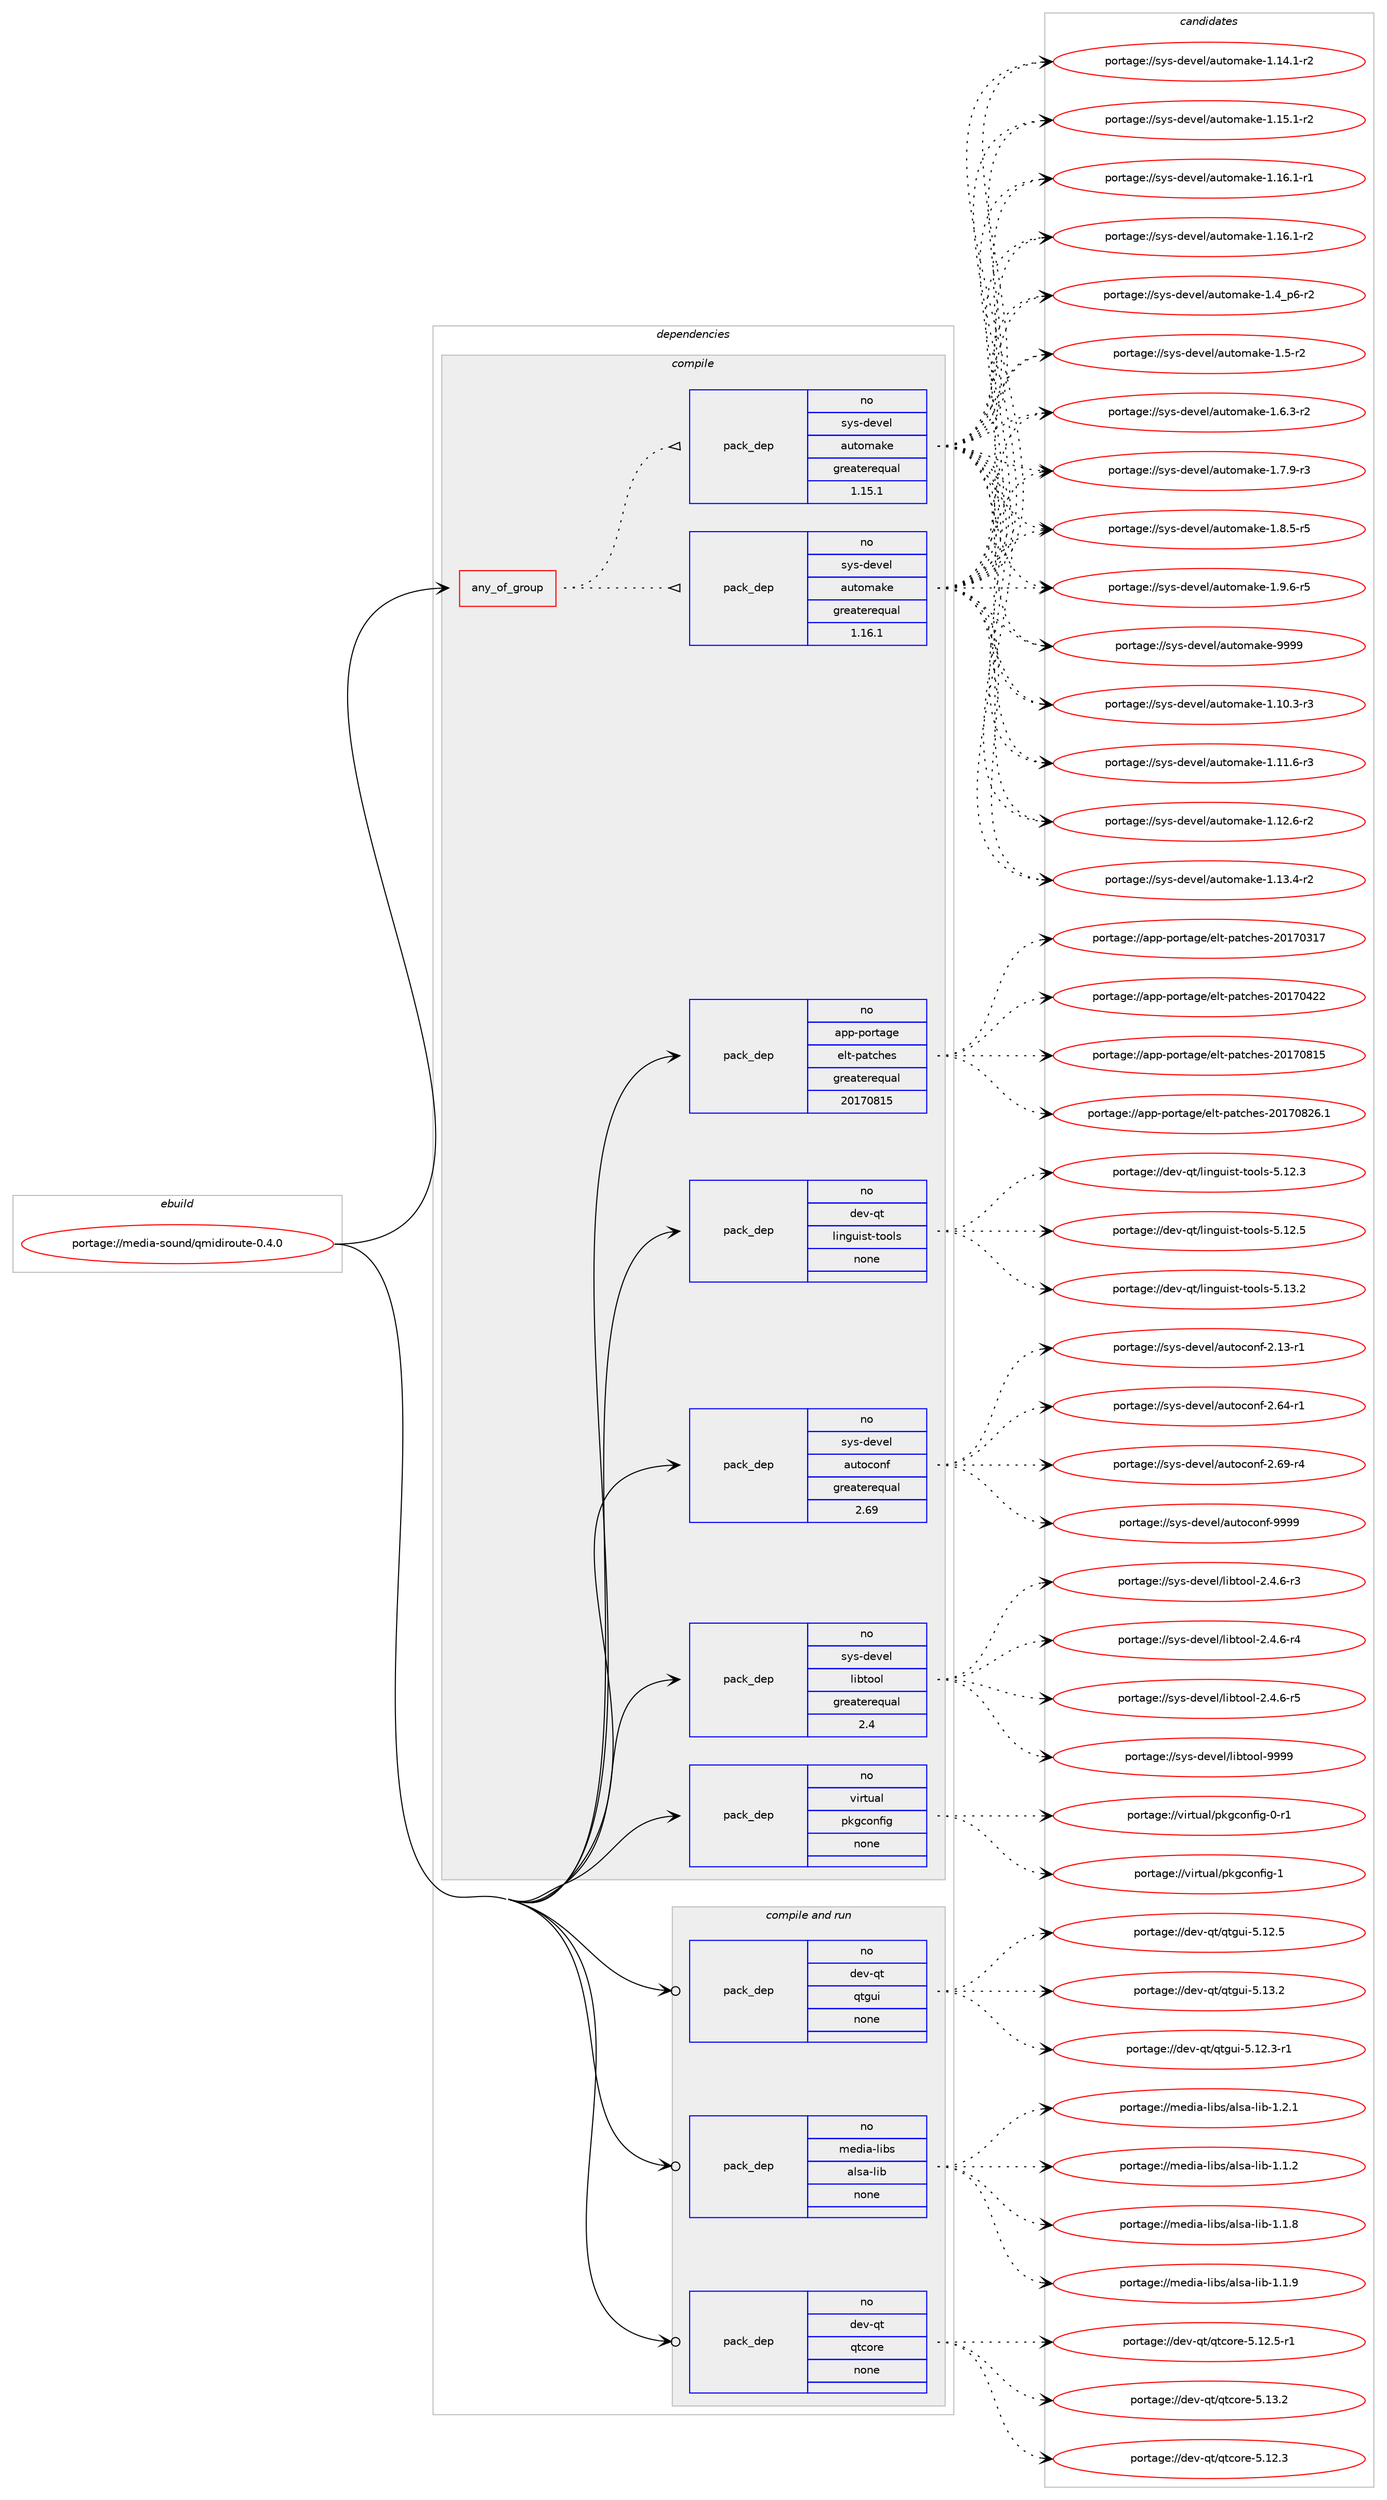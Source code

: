 digraph prolog {

# *************
# Graph options
# *************

newrank=true;
concentrate=true;
compound=true;
graph [rankdir=LR,fontname=Helvetica,fontsize=10,ranksep=1.5];#, ranksep=2.5, nodesep=0.2];
edge  [arrowhead=vee];
node  [fontname=Helvetica,fontsize=10];

# **********
# The ebuild
# **********

subgraph cluster_leftcol {
color=gray;
rank=same;
label=<<i>ebuild</i>>;
id [label="portage://media-sound/qmidiroute-0.4.0", color=red, width=4, href="../media-sound/qmidiroute-0.4.0.svg"];
}

# ****************
# The dependencies
# ****************

subgraph cluster_midcol {
color=gray;
label=<<i>dependencies</i>>;
subgraph cluster_compile {
fillcolor="#eeeeee";
style=filled;
label=<<i>compile</i>>;
subgraph any5370 {
dependency335539 [label=<<TABLE BORDER="0" CELLBORDER="1" CELLSPACING="0" CELLPADDING="4"><TR><TD CELLPADDING="10">any_of_group</TD></TR></TABLE>>, shape=none, color=red];subgraph pack246657 {
dependency335540 [label=<<TABLE BORDER="0" CELLBORDER="1" CELLSPACING="0" CELLPADDING="4" WIDTH="220"><TR><TD ROWSPAN="6" CELLPADDING="30">pack_dep</TD></TR><TR><TD WIDTH="110">no</TD></TR><TR><TD>sys-devel</TD></TR><TR><TD>automake</TD></TR><TR><TD>greaterequal</TD></TR><TR><TD>1.16.1</TD></TR></TABLE>>, shape=none, color=blue];
}
dependency335539:e -> dependency335540:w [weight=20,style="dotted",arrowhead="oinv"];
subgraph pack246658 {
dependency335541 [label=<<TABLE BORDER="0" CELLBORDER="1" CELLSPACING="0" CELLPADDING="4" WIDTH="220"><TR><TD ROWSPAN="6" CELLPADDING="30">pack_dep</TD></TR><TR><TD WIDTH="110">no</TD></TR><TR><TD>sys-devel</TD></TR><TR><TD>automake</TD></TR><TR><TD>greaterequal</TD></TR><TR><TD>1.15.1</TD></TR></TABLE>>, shape=none, color=blue];
}
dependency335539:e -> dependency335541:w [weight=20,style="dotted",arrowhead="oinv"];
}
id:e -> dependency335539:w [weight=20,style="solid",arrowhead="vee"];
subgraph pack246659 {
dependency335542 [label=<<TABLE BORDER="0" CELLBORDER="1" CELLSPACING="0" CELLPADDING="4" WIDTH="220"><TR><TD ROWSPAN="6" CELLPADDING="30">pack_dep</TD></TR><TR><TD WIDTH="110">no</TD></TR><TR><TD>app-portage</TD></TR><TR><TD>elt-patches</TD></TR><TR><TD>greaterequal</TD></TR><TR><TD>20170815</TD></TR></TABLE>>, shape=none, color=blue];
}
id:e -> dependency335542:w [weight=20,style="solid",arrowhead="vee"];
subgraph pack246660 {
dependency335543 [label=<<TABLE BORDER="0" CELLBORDER="1" CELLSPACING="0" CELLPADDING="4" WIDTH="220"><TR><TD ROWSPAN="6" CELLPADDING="30">pack_dep</TD></TR><TR><TD WIDTH="110">no</TD></TR><TR><TD>dev-qt</TD></TR><TR><TD>linguist-tools</TD></TR><TR><TD>none</TD></TR><TR><TD></TD></TR></TABLE>>, shape=none, color=blue];
}
id:e -> dependency335543:w [weight=20,style="solid",arrowhead="vee"];
subgraph pack246661 {
dependency335544 [label=<<TABLE BORDER="0" CELLBORDER="1" CELLSPACING="0" CELLPADDING="4" WIDTH="220"><TR><TD ROWSPAN="6" CELLPADDING="30">pack_dep</TD></TR><TR><TD WIDTH="110">no</TD></TR><TR><TD>sys-devel</TD></TR><TR><TD>autoconf</TD></TR><TR><TD>greaterequal</TD></TR><TR><TD>2.69</TD></TR></TABLE>>, shape=none, color=blue];
}
id:e -> dependency335544:w [weight=20,style="solid",arrowhead="vee"];
subgraph pack246662 {
dependency335545 [label=<<TABLE BORDER="0" CELLBORDER="1" CELLSPACING="0" CELLPADDING="4" WIDTH="220"><TR><TD ROWSPAN="6" CELLPADDING="30">pack_dep</TD></TR><TR><TD WIDTH="110">no</TD></TR><TR><TD>sys-devel</TD></TR><TR><TD>libtool</TD></TR><TR><TD>greaterequal</TD></TR><TR><TD>2.4</TD></TR></TABLE>>, shape=none, color=blue];
}
id:e -> dependency335545:w [weight=20,style="solid",arrowhead="vee"];
subgraph pack246663 {
dependency335546 [label=<<TABLE BORDER="0" CELLBORDER="1" CELLSPACING="0" CELLPADDING="4" WIDTH="220"><TR><TD ROWSPAN="6" CELLPADDING="30">pack_dep</TD></TR><TR><TD WIDTH="110">no</TD></TR><TR><TD>virtual</TD></TR><TR><TD>pkgconfig</TD></TR><TR><TD>none</TD></TR><TR><TD></TD></TR></TABLE>>, shape=none, color=blue];
}
id:e -> dependency335546:w [weight=20,style="solid",arrowhead="vee"];
}
subgraph cluster_compileandrun {
fillcolor="#eeeeee";
style=filled;
label=<<i>compile and run</i>>;
subgraph pack246664 {
dependency335547 [label=<<TABLE BORDER="0" CELLBORDER="1" CELLSPACING="0" CELLPADDING="4" WIDTH="220"><TR><TD ROWSPAN="6" CELLPADDING="30">pack_dep</TD></TR><TR><TD WIDTH="110">no</TD></TR><TR><TD>dev-qt</TD></TR><TR><TD>qtcore</TD></TR><TR><TD>none</TD></TR><TR><TD></TD></TR></TABLE>>, shape=none, color=blue];
}
id:e -> dependency335547:w [weight=20,style="solid",arrowhead="odotvee"];
subgraph pack246665 {
dependency335548 [label=<<TABLE BORDER="0" CELLBORDER="1" CELLSPACING="0" CELLPADDING="4" WIDTH="220"><TR><TD ROWSPAN="6" CELLPADDING="30">pack_dep</TD></TR><TR><TD WIDTH="110">no</TD></TR><TR><TD>dev-qt</TD></TR><TR><TD>qtgui</TD></TR><TR><TD>none</TD></TR><TR><TD></TD></TR></TABLE>>, shape=none, color=blue];
}
id:e -> dependency335548:w [weight=20,style="solid",arrowhead="odotvee"];
subgraph pack246666 {
dependency335549 [label=<<TABLE BORDER="0" CELLBORDER="1" CELLSPACING="0" CELLPADDING="4" WIDTH="220"><TR><TD ROWSPAN="6" CELLPADDING="30">pack_dep</TD></TR><TR><TD WIDTH="110">no</TD></TR><TR><TD>media-libs</TD></TR><TR><TD>alsa-lib</TD></TR><TR><TD>none</TD></TR><TR><TD></TD></TR></TABLE>>, shape=none, color=blue];
}
id:e -> dependency335549:w [weight=20,style="solid",arrowhead="odotvee"];
}
subgraph cluster_run {
fillcolor="#eeeeee";
style=filled;
label=<<i>run</i>>;
}
}

# **************
# The candidates
# **************

subgraph cluster_choices {
rank=same;
color=gray;
label=<<i>candidates</i>>;

subgraph choice246657 {
color=black;
nodesep=1;
choiceportage11512111545100101118101108479711711611110997107101454946494846514511451 [label="portage://sys-devel/automake-1.10.3-r3", color=red, width=4,href="../sys-devel/automake-1.10.3-r3.svg"];
choiceportage11512111545100101118101108479711711611110997107101454946494946544511451 [label="portage://sys-devel/automake-1.11.6-r3", color=red, width=4,href="../sys-devel/automake-1.11.6-r3.svg"];
choiceportage11512111545100101118101108479711711611110997107101454946495046544511450 [label="portage://sys-devel/automake-1.12.6-r2", color=red, width=4,href="../sys-devel/automake-1.12.6-r2.svg"];
choiceportage11512111545100101118101108479711711611110997107101454946495146524511450 [label="portage://sys-devel/automake-1.13.4-r2", color=red, width=4,href="../sys-devel/automake-1.13.4-r2.svg"];
choiceportage11512111545100101118101108479711711611110997107101454946495246494511450 [label="portage://sys-devel/automake-1.14.1-r2", color=red, width=4,href="../sys-devel/automake-1.14.1-r2.svg"];
choiceportage11512111545100101118101108479711711611110997107101454946495346494511450 [label="portage://sys-devel/automake-1.15.1-r2", color=red, width=4,href="../sys-devel/automake-1.15.1-r2.svg"];
choiceportage11512111545100101118101108479711711611110997107101454946495446494511449 [label="portage://sys-devel/automake-1.16.1-r1", color=red, width=4,href="../sys-devel/automake-1.16.1-r1.svg"];
choiceportage11512111545100101118101108479711711611110997107101454946495446494511450 [label="portage://sys-devel/automake-1.16.1-r2", color=red, width=4,href="../sys-devel/automake-1.16.1-r2.svg"];
choiceportage115121115451001011181011084797117116111109971071014549465295112544511450 [label="portage://sys-devel/automake-1.4_p6-r2", color=red, width=4,href="../sys-devel/automake-1.4_p6-r2.svg"];
choiceportage11512111545100101118101108479711711611110997107101454946534511450 [label="portage://sys-devel/automake-1.5-r2", color=red, width=4,href="../sys-devel/automake-1.5-r2.svg"];
choiceportage115121115451001011181011084797117116111109971071014549465446514511450 [label="portage://sys-devel/automake-1.6.3-r2", color=red, width=4,href="../sys-devel/automake-1.6.3-r2.svg"];
choiceportage115121115451001011181011084797117116111109971071014549465546574511451 [label="portage://sys-devel/automake-1.7.9-r3", color=red, width=4,href="../sys-devel/automake-1.7.9-r3.svg"];
choiceportage115121115451001011181011084797117116111109971071014549465646534511453 [label="portage://sys-devel/automake-1.8.5-r5", color=red, width=4,href="../sys-devel/automake-1.8.5-r5.svg"];
choiceportage115121115451001011181011084797117116111109971071014549465746544511453 [label="portage://sys-devel/automake-1.9.6-r5", color=red, width=4,href="../sys-devel/automake-1.9.6-r5.svg"];
choiceportage115121115451001011181011084797117116111109971071014557575757 [label="portage://sys-devel/automake-9999", color=red, width=4,href="../sys-devel/automake-9999.svg"];
dependency335540:e -> choiceportage11512111545100101118101108479711711611110997107101454946494846514511451:w [style=dotted,weight="100"];
dependency335540:e -> choiceportage11512111545100101118101108479711711611110997107101454946494946544511451:w [style=dotted,weight="100"];
dependency335540:e -> choiceportage11512111545100101118101108479711711611110997107101454946495046544511450:w [style=dotted,weight="100"];
dependency335540:e -> choiceportage11512111545100101118101108479711711611110997107101454946495146524511450:w [style=dotted,weight="100"];
dependency335540:e -> choiceportage11512111545100101118101108479711711611110997107101454946495246494511450:w [style=dotted,weight="100"];
dependency335540:e -> choiceportage11512111545100101118101108479711711611110997107101454946495346494511450:w [style=dotted,weight="100"];
dependency335540:e -> choiceportage11512111545100101118101108479711711611110997107101454946495446494511449:w [style=dotted,weight="100"];
dependency335540:e -> choiceportage11512111545100101118101108479711711611110997107101454946495446494511450:w [style=dotted,weight="100"];
dependency335540:e -> choiceportage115121115451001011181011084797117116111109971071014549465295112544511450:w [style=dotted,weight="100"];
dependency335540:e -> choiceportage11512111545100101118101108479711711611110997107101454946534511450:w [style=dotted,weight="100"];
dependency335540:e -> choiceportage115121115451001011181011084797117116111109971071014549465446514511450:w [style=dotted,weight="100"];
dependency335540:e -> choiceportage115121115451001011181011084797117116111109971071014549465546574511451:w [style=dotted,weight="100"];
dependency335540:e -> choiceportage115121115451001011181011084797117116111109971071014549465646534511453:w [style=dotted,weight="100"];
dependency335540:e -> choiceportage115121115451001011181011084797117116111109971071014549465746544511453:w [style=dotted,weight="100"];
dependency335540:e -> choiceportage115121115451001011181011084797117116111109971071014557575757:w [style=dotted,weight="100"];
}
subgraph choice246658 {
color=black;
nodesep=1;
choiceportage11512111545100101118101108479711711611110997107101454946494846514511451 [label="portage://sys-devel/automake-1.10.3-r3", color=red, width=4,href="../sys-devel/automake-1.10.3-r3.svg"];
choiceportage11512111545100101118101108479711711611110997107101454946494946544511451 [label="portage://sys-devel/automake-1.11.6-r3", color=red, width=4,href="../sys-devel/automake-1.11.6-r3.svg"];
choiceportage11512111545100101118101108479711711611110997107101454946495046544511450 [label="portage://sys-devel/automake-1.12.6-r2", color=red, width=4,href="../sys-devel/automake-1.12.6-r2.svg"];
choiceportage11512111545100101118101108479711711611110997107101454946495146524511450 [label="portage://sys-devel/automake-1.13.4-r2", color=red, width=4,href="../sys-devel/automake-1.13.4-r2.svg"];
choiceportage11512111545100101118101108479711711611110997107101454946495246494511450 [label="portage://sys-devel/automake-1.14.1-r2", color=red, width=4,href="../sys-devel/automake-1.14.1-r2.svg"];
choiceportage11512111545100101118101108479711711611110997107101454946495346494511450 [label="portage://sys-devel/automake-1.15.1-r2", color=red, width=4,href="../sys-devel/automake-1.15.1-r2.svg"];
choiceportage11512111545100101118101108479711711611110997107101454946495446494511449 [label="portage://sys-devel/automake-1.16.1-r1", color=red, width=4,href="../sys-devel/automake-1.16.1-r1.svg"];
choiceportage11512111545100101118101108479711711611110997107101454946495446494511450 [label="portage://sys-devel/automake-1.16.1-r2", color=red, width=4,href="../sys-devel/automake-1.16.1-r2.svg"];
choiceportage115121115451001011181011084797117116111109971071014549465295112544511450 [label="portage://sys-devel/automake-1.4_p6-r2", color=red, width=4,href="../sys-devel/automake-1.4_p6-r2.svg"];
choiceportage11512111545100101118101108479711711611110997107101454946534511450 [label="portage://sys-devel/automake-1.5-r2", color=red, width=4,href="../sys-devel/automake-1.5-r2.svg"];
choiceportage115121115451001011181011084797117116111109971071014549465446514511450 [label="portage://sys-devel/automake-1.6.3-r2", color=red, width=4,href="../sys-devel/automake-1.6.3-r2.svg"];
choiceportage115121115451001011181011084797117116111109971071014549465546574511451 [label="portage://sys-devel/automake-1.7.9-r3", color=red, width=4,href="../sys-devel/automake-1.7.9-r3.svg"];
choiceportage115121115451001011181011084797117116111109971071014549465646534511453 [label="portage://sys-devel/automake-1.8.5-r5", color=red, width=4,href="../sys-devel/automake-1.8.5-r5.svg"];
choiceportage115121115451001011181011084797117116111109971071014549465746544511453 [label="portage://sys-devel/automake-1.9.6-r5", color=red, width=4,href="../sys-devel/automake-1.9.6-r5.svg"];
choiceportage115121115451001011181011084797117116111109971071014557575757 [label="portage://sys-devel/automake-9999", color=red, width=4,href="../sys-devel/automake-9999.svg"];
dependency335541:e -> choiceportage11512111545100101118101108479711711611110997107101454946494846514511451:w [style=dotted,weight="100"];
dependency335541:e -> choiceportage11512111545100101118101108479711711611110997107101454946494946544511451:w [style=dotted,weight="100"];
dependency335541:e -> choiceportage11512111545100101118101108479711711611110997107101454946495046544511450:w [style=dotted,weight="100"];
dependency335541:e -> choiceportage11512111545100101118101108479711711611110997107101454946495146524511450:w [style=dotted,weight="100"];
dependency335541:e -> choiceportage11512111545100101118101108479711711611110997107101454946495246494511450:w [style=dotted,weight="100"];
dependency335541:e -> choiceportage11512111545100101118101108479711711611110997107101454946495346494511450:w [style=dotted,weight="100"];
dependency335541:e -> choiceportage11512111545100101118101108479711711611110997107101454946495446494511449:w [style=dotted,weight="100"];
dependency335541:e -> choiceportage11512111545100101118101108479711711611110997107101454946495446494511450:w [style=dotted,weight="100"];
dependency335541:e -> choiceportage115121115451001011181011084797117116111109971071014549465295112544511450:w [style=dotted,weight="100"];
dependency335541:e -> choiceportage11512111545100101118101108479711711611110997107101454946534511450:w [style=dotted,weight="100"];
dependency335541:e -> choiceportage115121115451001011181011084797117116111109971071014549465446514511450:w [style=dotted,weight="100"];
dependency335541:e -> choiceportage115121115451001011181011084797117116111109971071014549465546574511451:w [style=dotted,weight="100"];
dependency335541:e -> choiceportage115121115451001011181011084797117116111109971071014549465646534511453:w [style=dotted,weight="100"];
dependency335541:e -> choiceportage115121115451001011181011084797117116111109971071014549465746544511453:w [style=dotted,weight="100"];
dependency335541:e -> choiceportage115121115451001011181011084797117116111109971071014557575757:w [style=dotted,weight="100"];
}
subgraph choice246659 {
color=black;
nodesep=1;
choiceportage97112112451121111141169710310147101108116451129711699104101115455048495548514955 [label="portage://app-portage/elt-patches-20170317", color=red, width=4,href="../app-portage/elt-patches-20170317.svg"];
choiceportage97112112451121111141169710310147101108116451129711699104101115455048495548525050 [label="portage://app-portage/elt-patches-20170422", color=red, width=4,href="../app-portage/elt-patches-20170422.svg"];
choiceportage97112112451121111141169710310147101108116451129711699104101115455048495548564953 [label="portage://app-portage/elt-patches-20170815", color=red, width=4,href="../app-portage/elt-patches-20170815.svg"];
choiceportage971121124511211111411697103101471011081164511297116991041011154550484955485650544649 [label="portage://app-portage/elt-patches-20170826.1", color=red, width=4,href="../app-portage/elt-patches-20170826.1.svg"];
dependency335542:e -> choiceportage97112112451121111141169710310147101108116451129711699104101115455048495548514955:w [style=dotted,weight="100"];
dependency335542:e -> choiceportage97112112451121111141169710310147101108116451129711699104101115455048495548525050:w [style=dotted,weight="100"];
dependency335542:e -> choiceportage97112112451121111141169710310147101108116451129711699104101115455048495548564953:w [style=dotted,weight="100"];
dependency335542:e -> choiceportage971121124511211111411697103101471011081164511297116991041011154550484955485650544649:w [style=dotted,weight="100"];
}
subgraph choice246660 {
color=black;
nodesep=1;
choiceportage10010111845113116471081051101031171051151164511611111110811545534649504651 [label="portage://dev-qt/linguist-tools-5.12.3", color=red, width=4,href="../dev-qt/linguist-tools-5.12.3.svg"];
choiceportage10010111845113116471081051101031171051151164511611111110811545534649504653 [label="portage://dev-qt/linguist-tools-5.12.5", color=red, width=4,href="../dev-qt/linguist-tools-5.12.5.svg"];
choiceportage10010111845113116471081051101031171051151164511611111110811545534649514650 [label="portage://dev-qt/linguist-tools-5.13.2", color=red, width=4,href="../dev-qt/linguist-tools-5.13.2.svg"];
dependency335543:e -> choiceportage10010111845113116471081051101031171051151164511611111110811545534649504651:w [style=dotted,weight="100"];
dependency335543:e -> choiceportage10010111845113116471081051101031171051151164511611111110811545534649504653:w [style=dotted,weight="100"];
dependency335543:e -> choiceportage10010111845113116471081051101031171051151164511611111110811545534649514650:w [style=dotted,weight="100"];
}
subgraph choice246661 {
color=black;
nodesep=1;
choiceportage1151211154510010111810110847971171161119911111010245504649514511449 [label="portage://sys-devel/autoconf-2.13-r1", color=red, width=4,href="../sys-devel/autoconf-2.13-r1.svg"];
choiceportage1151211154510010111810110847971171161119911111010245504654524511449 [label="portage://sys-devel/autoconf-2.64-r1", color=red, width=4,href="../sys-devel/autoconf-2.64-r1.svg"];
choiceportage1151211154510010111810110847971171161119911111010245504654574511452 [label="portage://sys-devel/autoconf-2.69-r4", color=red, width=4,href="../sys-devel/autoconf-2.69-r4.svg"];
choiceportage115121115451001011181011084797117116111991111101024557575757 [label="portage://sys-devel/autoconf-9999", color=red, width=4,href="../sys-devel/autoconf-9999.svg"];
dependency335544:e -> choiceportage1151211154510010111810110847971171161119911111010245504649514511449:w [style=dotted,weight="100"];
dependency335544:e -> choiceportage1151211154510010111810110847971171161119911111010245504654524511449:w [style=dotted,weight="100"];
dependency335544:e -> choiceportage1151211154510010111810110847971171161119911111010245504654574511452:w [style=dotted,weight="100"];
dependency335544:e -> choiceportage115121115451001011181011084797117116111991111101024557575757:w [style=dotted,weight="100"];
}
subgraph choice246662 {
color=black;
nodesep=1;
choiceportage1151211154510010111810110847108105981161111111084550465246544511451 [label="portage://sys-devel/libtool-2.4.6-r3", color=red, width=4,href="../sys-devel/libtool-2.4.6-r3.svg"];
choiceportage1151211154510010111810110847108105981161111111084550465246544511452 [label="portage://sys-devel/libtool-2.4.6-r4", color=red, width=4,href="../sys-devel/libtool-2.4.6-r4.svg"];
choiceportage1151211154510010111810110847108105981161111111084550465246544511453 [label="portage://sys-devel/libtool-2.4.6-r5", color=red, width=4,href="../sys-devel/libtool-2.4.6-r5.svg"];
choiceportage1151211154510010111810110847108105981161111111084557575757 [label="portage://sys-devel/libtool-9999", color=red, width=4,href="../sys-devel/libtool-9999.svg"];
dependency335545:e -> choiceportage1151211154510010111810110847108105981161111111084550465246544511451:w [style=dotted,weight="100"];
dependency335545:e -> choiceportage1151211154510010111810110847108105981161111111084550465246544511452:w [style=dotted,weight="100"];
dependency335545:e -> choiceportage1151211154510010111810110847108105981161111111084550465246544511453:w [style=dotted,weight="100"];
dependency335545:e -> choiceportage1151211154510010111810110847108105981161111111084557575757:w [style=dotted,weight="100"];
}
subgraph choice246663 {
color=black;
nodesep=1;
choiceportage11810511411611797108471121071039911111010210510345484511449 [label="portage://virtual/pkgconfig-0-r1", color=red, width=4,href="../virtual/pkgconfig-0-r1.svg"];
choiceportage1181051141161179710847112107103991111101021051034549 [label="portage://virtual/pkgconfig-1", color=red, width=4,href="../virtual/pkgconfig-1.svg"];
dependency335546:e -> choiceportage11810511411611797108471121071039911111010210510345484511449:w [style=dotted,weight="100"];
dependency335546:e -> choiceportage1181051141161179710847112107103991111101021051034549:w [style=dotted,weight="100"];
}
subgraph choice246664 {
color=black;
nodesep=1;
choiceportage10010111845113116471131169911111410145534649504651 [label="portage://dev-qt/qtcore-5.12.3", color=red, width=4,href="../dev-qt/qtcore-5.12.3.svg"];
choiceportage100101118451131164711311699111114101455346495046534511449 [label="portage://dev-qt/qtcore-5.12.5-r1", color=red, width=4,href="../dev-qt/qtcore-5.12.5-r1.svg"];
choiceportage10010111845113116471131169911111410145534649514650 [label="portage://dev-qt/qtcore-5.13.2", color=red, width=4,href="../dev-qt/qtcore-5.13.2.svg"];
dependency335547:e -> choiceportage10010111845113116471131169911111410145534649504651:w [style=dotted,weight="100"];
dependency335547:e -> choiceportage100101118451131164711311699111114101455346495046534511449:w [style=dotted,weight="100"];
dependency335547:e -> choiceportage10010111845113116471131169911111410145534649514650:w [style=dotted,weight="100"];
}
subgraph choice246665 {
color=black;
nodesep=1;
choiceportage1001011184511311647113116103117105455346495046514511449 [label="portage://dev-qt/qtgui-5.12.3-r1", color=red, width=4,href="../dev-qt/qtgui-5.12.3-r1.svg"];
choiceportage100101118451131164711311610311710545534649504653 [label="portage://dev-qt/qtgui-5.12.5", color=red, width=4,href="../dev-qt/qtgui-5.12.5.svg"];
choiceportage100101118451131164711311610311710545534649514650 [label="portage://dev-qt/qtgui-5.13.2", color=red, width=4,href="../dev-qt/qtgui-5.13.2.svg"];
dependency335548:e -> choiceportage1001011184511311647113116103117105455346495046514511449:w [style=dotted,weight="100"];
dependency335548:e -> choiceportage100101118451131164711311610311710545534649504653:w [style=dotted,weight="100"];
dependency335548:e -> choiceportage100101118451131164711311610311710545534649514650:w [style=dotted,weight="100"];
}
subgraph choice246666 {
color=black;
nodesep=1;
choiceportage1091011001059745108105981154797108115974510810598454946494650 [label="portage://media-libs/alsa-lib-1.1.2", color=red, width=4,href="../media-libs/alsa-lib-1.1.2.svg"];
choiceportage1091011001059745108105981154797108115974510810598454946494656 [label="portage://media-libs/alsa-lib-1.1.8", color=red, width=4,href="../media-libs/alsa-lib-1.1.8.svg"];
choiceportage1091011001059745108105981154797108115974510810598454946494657 [label="portage://media-libs/alsa-lib-1.1.9", color=red, width=4,href="../media-libs/alsa-lib-1.1.9.svg"];
choiceportage1091011001059745108105981154797108115974510810598454946504649 [label="portage://media-libs/alsa-lib-1.2.1", color=red, width=4,href="../media-libs/alsa-lib-1.2.1.svg"];
dependency335549:e -> choiceportage1091011001059745108105981154797108115974510810598454946494650:w [style=dotted,weight="100"];
dependency335549:e -> choiceportage1091011001059745108105981154797108115974510810598454946494656:w [style=dotted,weight="100"];
dependency335549:e -> choiceportage1091011001059745108105981154797108115974510810598454946494657:w [style=dotted,weight="100"];
dependency335549:e -> choiceportage1091011001059745108105981154797108115974510810598454946504649:w [style=dotted,weight="100"];
}
}

}
